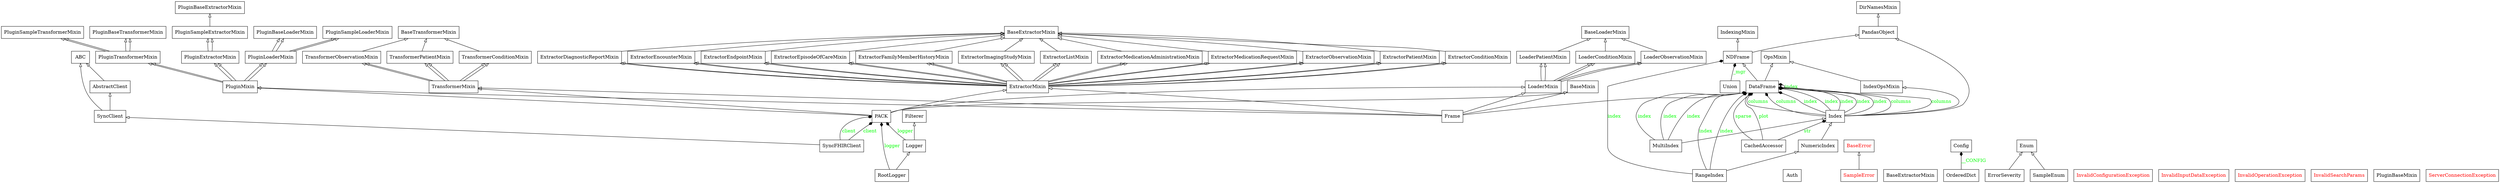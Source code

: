 digraph "classes_fhirpack" {
rankdir=BT
charset="utf-8"
"abc.ABC" [color="black", fontcolor="black", label="ABC", shape="record", style="solid"];
"fhirpy.base.lib.AbstractClient" [color="black", fontcolor="black", label="AbstractClient", shape="record", style="solid"];
"fhirpack.auth.Auth" [color="black", fontcolor="black", label="Auth", shape="record", style="solid"];
"fhirpack.exceptions.BaseError" [color="black", fontcolor="red", label="BaseError", shape="record", style="solid"];
"fhirpack.extraction.base.BaseExtractorMixin" [color="black", fontcolor="black", label="BaseExtractorMixin", shape="record", style="solid"];
"fhirpack.extraction.sample.BaseExtractorMixin" [color="black", fontcolor="black", label="BaseExtractorMixin", shape="record", style="solid"];
"fhirpack.load.base.BaseLoaderMixin" [color="black", fontcolor="black", label="BaseLoaderMixin", shape="record", style="solid"];
"fhirpack.base.BaseMixin" [color="black", fontcolor="black", label="BaseMixin", shape="record", style="solid"];
"fhirpack.transformation.base.BaseTransformerMixin" [color="black", fontcolor="black", label="BaseTransformerMixin", shape="record", style="solid"];
"pandas.core.accessor.CachedAccessor" [color="black", fontcolor="black", label="CachedAccessor", shape="record", style="solid"];
"fhirpack.config.Config" [color="black", fontcolor="black", label="Config", shape="record", style="solid"];
"pandas.core.frame.DataFrame" [color="black", fontcolor="black", label="DataFrame", shape="record", style="solid"];
"pandas.core.accessor.DirNamesMixin" [color="black", fontcolor="black", label="DirNamesMixin", shape="record", style="solid"];
"enum.Enum" [color="black", fontcolor="black", label="Enum", shape="record", style="solid"];
"fhirpack.exceptions.ErrorSeverity" [color="black", fontcolor="black", label="ErrorSeverity", shape="record", style="solid"];
"fhirpack.extraction.condition.ExtractorConditionMixin" [color="black", fontcolor="black", label="ExtractorConditionMixin", shape="record", style="solid"];
"fhirpack.extraction.diagnosticreport.ExtractorDiagnosticReportMixin" [color="black", fontcolor="black", label="ExtractorDiagnosticReportMixin", shape="record", style="solid"];
"fhirpack.extraction.encounter.ExtractorEncounterMixin" [color="black", fontcolor="black", label="ExtractorEncounterMixin", shape="record", style="solid"];
"fhirpack.extraction.endpoint.ExtractorEndpointMixin" [color="black", fontcolor="black", label="ExtractorEndpointMixin", shape="record", style="solid"];
"fhirpack.extraction.episodeofcare.ExtractorEpisodeOfCareMixin" [color="black", fontcolor="black", label="ExtractorEpisodeOfCareMixin", shape="record", style="solid"];
"fhirpack.extraction.familymemberhistory.ExtractorFamilyMemberHistoryMixin" [color="black", fontcolor="black", label="ExtractorFamilyMemberHistoryMixin", shape="record", style="solid"];
"fhirpack.extraction.imagingstudy.ExtractorImagingStudyMixin" [color="black", fontcolor="black", label="ExtractorImagingStudyMixin", shape="record", style="solid"];
"fhirpack.extraction.list.ExtractorListMixin" [color="black", fontcolor="black", label="ExtractorListMixin", shape="record", style="solid"];
"fhirpack.extraction.medicationadministration.ExtractorMedicationAdministrationMixin" [color="black", fontcolor="black", label="ExtractorMedicationAdministrationMixin", shape="record", style="solid"];
"fhirpack.extraction.medicationrequest.ExtractorMedicationRequestMixin" [color="black", fontcolor="black", label="ExtractorMedicationRequestMixin", shape="record", style="solid"];
"fhirpack.extraction.ExtractorMixin" [color="black", fontcolor="black", label="ExtractorMixin", shape="record", style="solid"];
"fhirpack.extraction.ExtractorMixin" [color="black", fontcolor="black", label="ExtractorMixin", shape="record", style="solid"];
"fhirpack.extraction.observation.ExtractorObservationMixin" [color="black", fontcolor="black", label="ExtractorObservationMixin", shape="record", style="solid"];
"fhirpack.extraction.patient.ExtractorPatientMixin" [color="black", fontcolor="black", label="ExtractorPatientMixin", shape="record", style="solid"];
"logging.Filterer" [color="black", fontcolor="black", label="Filterer", shape="record", style="solid"];
"fhirpack.base.Frame" [color="black", fontcolor="black", label="Frame", shape="record", style="solid"];
"pandas.core.indexes.base.Index" [color="black", fontcolor="black", label="Index", shape="record", style="solid"];
"pandas.core.base.IndexOpsMixin" [color="black", fontcolor="black", label="IndexOpsMixin", shape="record", style="solid"];
"pandas.core.indexing.IndexingMixin" [color="black", fontcolor="black", label="IndexingMixin", shape="record", style="solid"];
"fhirpack.exceptions.InvalidConfigurationException" [color="black", fontcolor="red", label="InvalidConfigurationException", shape="record", style="solid"];
"fhirpack.exceptions.InvalidInputDataException" [color="black", fontcolor="red", label="InvalidInputDataException", shape="record", style="solid"];
"fhirpack.exceptions.InvalidOperationException" [color="black", fontcolor="red", label="InvalidOperationException", shape="record", style="solid"];
"fhirpack.exceptions.InvalidSearchParams" [color="black", fontcolor="red", label="InvalidSearchParams", shape="record", style="solid"];
"fhirpack.load.condition.LoaderConditionMixin" [color="black", fontcolor="black", label="LoaderConditionMixin", shape="record", style="solid"];
"fhirpack.load.LoaderMixin" [color="black", fontcolor="black", label="LoaderMixin", shape="record", style="solid"];
"fhirpack.load.LoaderMixin" [color="black", fontcolor="black", label="LoaderMixin", shape="record", style="solid"];
"fhirpack.load.observation.LoaderObservationMixin" [color="black", fontcolor="black", label="LoaderObservationMixin", shape="record", style="solid"];
"fhirpack.load.patient.LoaderPatientMixin" [color="black", fontcolor="black", label="LoaderPatientMixin", shape="record", style="solid"];
"logging.Logger" [color="black", fontcolor="black", label="Logger", shape="record", style="solid"];
"pandas.core.indexes.multi.MultiIndex" [color="black", fontcolor="black", label="MultiIndex", shape="record", style="solid"];
"pandas.core.generic.NDFrame" [color="black", fontcolor="black", label="NDFrame", shape="record", style="solid"];
"pandas.core.indexes.numeric.NumericIndex" [color="black", fontcolor="black", label="NumericIndex", shape="record", style="solid"];
"pandas.core.arraylike.OpsMixin" [color="black", fontcolor="black", label="OpsMixin", shape="record", style="solid"];
"collections.OrderedDict" [color="black", fontcolor="black", label="OrderedDict", shape="record", style="solid"];
"fhirpack.pack.PACK" [color="black", fontcolor="black", label="PACK", shape="record", style="solid"];
"pandas.core.base.PandasObject" [color="black", fontcolor="black", label="PandasObject", shape="record", style="solid"];
"fhirpack.custom.extraction.base.PluginBaseExtractorMixin" [color="black", fontcolor="black", label="PluginBaseExtractorMixin", shape="record", style="solid"];
"fhirpack.custom.load.base.PluginBaseLoaderMixin" [color="black", fontcolor="black", label="PluginBaseLoaderMixin", shape="record", style="solid"];
"fhirpack.custom.base.PluginBaseMixin" [color="black", fontcolor="black", label="PluginBaseMixin", shape="record", style="solid"];
"fhirpack.custom.transformation.base.PluginBaseTransformerMixin" [color="black", fontcolor="black", label="PluginBaseTransformerMixin", shape="record", style="solid"];
"fhirpack.custom.extraction.PluginExtractorMixin" [color="black", fontcolor="black", label="PluginExtractorMixin", shape="record", style="solid"];
"fhirpack.custom.extraction.PluginExtractorMixin" [color="black", fontcolor="black", label="PluginExtractorMixin", shape="record", style="solid"];
"fhirpack.custom.load.PluginLoaderMixin" [color="black", fontcolor="black", label="PluginLoaderMixin", shape="record", style="solid"];
"fhirpack.custom.load.PluginLoaderMixin" [color="black", fontcolor="black", label="PluginLoaderMixin", shape="record", style="solid"];
"fhirpack.custom.PluginMixin" [color="black", fontcolor="black", label="PluginMixin", shape="record", style="solid"];
"fhirpack.custom.PluginMixin" [color="black", fontcolor="black", label="PluginMixin", shape="record", style="solid"];
"fhirpack.custom.extraction.sample.PluginSampleExtractorMixin" [color="black", fontcolor="black", label="PluginSampleExtractorMixin", shape="record", style="solid"];
"fhirpack.custom.load.sample.PluginSampleLoaderMixin" [color="black", fontcolor="black", label="PluginSampleLoaderMixin", shape="record", style="solid"];
"fhirpack.custom.transformation.sample.PluginSampleTransformerMixin" [color="black", fontcolor="black", label="PluginSampleTransformerMixin", shape="record", style="solid"];
"fhirpack.custom.transformation.PluginTransformerMixin" [color="black", fontcolor="black", label="PluginTransformerMixin", shape="record", style="solid"];
"fhirpack.custom.transformation.PluginTransformerMixin" [color="black", fontcolor="black", label="PluginTransformerMixin", shape="record", style="solid"];
"pandas.core.indexes.range.RangeIndex" [color="black", fontcolor="black", label="RangeIndex", shape="record", style="solid"];
"logging.RootLogger" [color="black", fontcolor="black", label="RootLogger", shape="record", style="solid"];
"fhirpack.constants.SampleEnum" [color="black", fontcolor="black", label="SampleEnum", shape="record", style="solid"];
"fhirpack.exceptions.SampleError" [color="black", fontcolor="red", label="SampleError", shape="record", style="solid"];
"fhirpack.exceptions.ServerConnectionException" [color="black", fontcolor="red", label="ServerConnectionException", shape="record", style="solid"];
"fhirpy.base.lib.SyncClient" [color="black", fontcolor="black", label="SyncClient", shape="record", style="solid"];
"fhirpy.lib.SyncFHIRClient" [color="black", fontcolor="black", label="SyncFHIRClient", shape="record", style="solid"];
"fhirpack.transformation.condition.TransformerConditionMixin" [color="black", fontcolor="black", label="TransformerConditionMixin", shape="record", style="solid"];
"fhirpack.transformation.TransformerMixin" [color="black", fontcolor="black", label="TransformerMixin", shape="record", style="solid"];
"fhirpack.transformation.TransformerMixin" [color="black", fontcolor="black", label="TransformerMixin", shape="record", style="solid"];
"fhirpack.transformation.observation.TransformerObservationMixin" [color="black", fontcolor="black", label="TransformerObservationMixin", shape="record", style="solid"];
"fhirpack.transformation.patient.TransformerPatientMixin" [color="black", fontcolor="black", label="TransformerPatientMixin", shape="record", style="solid"];
".Union" [color="black", fontcolor="black", label="Union", shape="record", style="solid"];
"fhirpack.base.Frame" -> "fhirpack.base.BaseMixin" [arrowhead="empty", arrowtail="none"];
"fhirpack.base.Frame" -> "fhirpack.custom.PluginMixin" [arrowhead="empty", arrowtail="none"];
"fhirpack.base.Frame" -> "fhirpack.extraction.ExtractorMixin" [arrowhead="empty", arrowtail="none"];
"fhirpack.base.Frame" -> "fhirpack.load.LoaderMixin" [arrowhead="empty", arrowtail="none"];
"fhirpack.base.Frame" -> "fhirpack.transformation.TransformerMixin" [arrowhead="empty", arrowtail="none"];
"fhirpack.base.Frame" -> "pandas.core.frame.DataFrame" [arrowhead="empty", arrowtail="none"];
"fhirpack.constants.SampleEnum" -> "enum.Enum" [arrowhead="empty", arrowtail="none"];
"fhirpack.custom.PluginMixin" -> "fhirpack.custom.extraction.PluginExtractorMixin" [arrowhead="empty", arrowtail="none"];
"fhirpack.custom.PluginMixin" -> "fhirpack.custom.extraction.PluginExtractorMixin" [arrowhead="empty", arrowtail="none"];
"fhirpack.custom.PluginMixin" -> "fhirpack.custom.load.PluginLoaderMixin" [arrowhead="empty", arrowtail="none"];
"fhirpack.custom.PluginMixin" -> "fhirpack.custom.load.PluginLoaderMixin" [arrowhead="empty", arrowtail="none"];
"fhirpack.custom.PluginMixin" -> "fhirpack.custom.transformation.PluginTransformerMixin" [arrowhead="empty", arrowtail="none"];
"fhirpack.custom.PluginMixin" -> "fhirpack.custom.transformation.PluginTransformerMixin" [arrowhead="empty", arrowtail="none"];
"fhirpack.custom.extraction.PluginExtractorMixin" -> "fhirpack.custom.extraction.sample.PluginSampleExtractorMixin" [arrowhead="empty", arrowtail="none"];
"fhirpack.custom.extraction.PluginExtractorMixin" -> "fhirpack.custom.extraction.sample.PluginSampleExtractorMixin" [arrowhead="empty", arrowtail="none"];
"fhirpack.custom.extraction.sample.PluginSampleExtractorMixin" -> "fhirpack.custom.extraction.base.PluginBaseExtractorMixin" [arrowhead="empty", arrowtail="none"];
"fhirpack.custom.load.PluginLoaderMixin" -> "fhirpack.custom.load.base.PluginBaseLoaderMixin" [arrowhead="empty", arrowtail="none"];
"fhirpack.custom.load.PluginLoaderMixin" -> "fhirpack.custom.load.base.PluginBaseLoaderMixin" [arrowhead="empty", arrowtail="none"];
"fhirpack.custom.load.PluginLoaderMixin" -> "fhirpack.custom.load.sample.PluginSampleLoaderMixin" [arrowhead="empty", arrowtail="none"];
"fhirpack.custom.load.PluginLoaderMixin" -> "fhirpack.custom.load.sample.PluginSampleLoaderMixin" [arrowhead="empty", arrowtail="none"];
"fhirpack.custom.transformation.PluginTransformerMixin" -> "fhirpack.custom.transformation.base.PluginBaseTransformerMixin" [arrowhead="empty", arrowtail="none"];
"fhirpack.custom.transformation.PluginTransformerMixin" -> "fhirpack.custom.transformation.base.PluginBaseTransformerMixin" [arrowhead="empty", arrowtail="none"];
"fhirpack.custom.transformation.PluginTransformerMixin" -> "fhirpack.custom.transformation.sample.PluginSampleTransformerMixin" [arrowhead="empty", arrowtail="none"];
"fhirpack.custom.transformation.PluginTransformerMixin" -> "fhirpack.custom.transformation.sample.PluginSampleTransformerMixin" [arrowhead="empty", arrowtail="none"];
"fhirpack.exceptions.ErrorSeverity" -> "enum.Enum" [arrowhead="empty", arrowtail="none"];
"fhirpack.exceptions.SampleError" -> "fhirpack.exceptions.BaseError" [arrowhead="empty", arrowtail="none"];
"fhirpack.extraction.ExtractorMixin" -> "fhirpack.extraction.condition.ExtractorConditionMixin" [arrowhead="empty", arrowtail="none"];
"fhirpack.extraction.ExtractorMixin" -> "fhirpack.extraction.condition.ExtractorConditionMixin" [arrowhead="empty", arrowtail="none"];
"fhirpack.extraction.ExtractorMixin" -> "fhirpack.extraction.diagnosticreport.ExtractorDiagnosticReportMixin" [arrowhead="empty", arrowtail="none"];
"fhirpack.extraction.ExtractorMixin" -> "fhirpack.extraction.diagnosticreport.ExtractorDiagnosticReportMixin" [arrowhead="empty", arrowtail="none"];
"fhirpack.extraction.ExtractorMixin" -> "fhirpack.extraction.encounter.ExtractorEncounterMixin" [arrowhead="empty", arrowtail="none"];
"fhirpack.extraction.ExtractorMixin" -> "fhirpack.extraction.encounter.ExtractorEncounterMixin" [arrowhead="empty", arrowtail="none"];
"fhirpack.extraction.ExtractorMixin" -> "fhirpack.extraction.endpoint.ExtractorEndpointMixin" [arrowhead="empty", arrowtail="none"];
"fhirpack.extraction.ExtractorMixin" -> "fhirpack.extraction.endpoint.ExtractorEndpointMixin" [arrowhead="empty", arrowtail="none"];
"fhirpack.extraction.ExtractorMixin" -> "fhirpack.extraction.episodeofcare.ExtractorEpisodeOfCareMixin" [arrowhead="empty", arrowtail="none"];
"fhirpack.extraction.ExtractorMixin" -> "fhirpack.extraction.episodeofcare.ExtractorEpisodeOfCareMixin" [arrowhead="empty", arrowtail="none"];
"fhirpack.extraction.ExtractorMixin" -> "fhirpack.extraction.familymemberhistory.ExtractorFamilyMemberHistoryMixin" [arrowhead="empty", arrowtail="none"];
"fhirpack.extraction.ExtractorMixin" -> "fhirpack.extraction.familymemberhistory.ExtractorFamilyMemberHistoryMixin" [arrowhead="empty", arrowtail="none"];
"fhirpack.extraction.ExtractorMixin" -> "fhirpack.extraction.imagingstudy.ExtractorImagingStudyMixin" [arrowhead="empty", arrowtail="none"];
"fhirpack.extraction.ExtractorMixin" -> "fhirpack.extraction.imagingstudy.ExtractorImagingStudyMixin" [arrowhead="empty", arrowtail="none"];
"fhirpack.extraction.ExtractorMixin" -> "fhirpack.extraction.list.ExtractorListMixin" [arrowhead="empty", arrowtail="none"];
"fhirpack.extraction.ExtractorMixin" -> "fhirpack.extraction.list.ExtractorListMixin" [arrowhead="empty", arrowtail="none"];
"fhirpack.extraction.ExtractorMixin" -> "fhirpack.extraction.medicationadministration.ExtractorMedicationAdministrationMixin" [arrowhead="empty", arrowtail="none"];
"fhirpack.extraction.ExtractorMixin" -> "fhirpack.extraction.medicationadministration.ExtractorMedicationAdministrationMixin" [arrowhead="empty", arrowtail="none"];
"fhirpack.extraction.ExtractorMixin" -> "fhirpack.extraction.medicationrequest.ExtractorMedicationRequestMixin" [arrowhead="empty", arrowtail="none"];
"fhirpack.extraction.ExtractorMixin" -> "fhirpack.extraction.medicationrequest.ExtractorMedicationRequestMixin" [arrowhead="empty", arrowtail="none"];
"fhirpack.extraction.ExtractorMixin" -> "fhirpack.extraction.observation.ExtractorObservationMixin" [arrowhead="empty", arrowtail="none"];
"fhirpack.extraction.ExtractorMixin" -> "fhirpack.extraction.observation.ExtractorObservationMixin" [arrowhead="empty", arrowtail="none"];
"fhirpack.extraction.ExtractorMixin" -> "fhirpack.extraction.patient.ExtractorPatientMixin" [arrowhead="empty", arrowtail="none"];
"fhirpack.extraction.ExtractorMixin" -> "fhirpack.extraction.patient.ExtractorPatientMixin" [arrowhead="empty", arrowtail="none"];
"fhirpack.extraction.condition.ExtractorConditionMixin" -> "fhirpack.extraction.base.BaseExtractorMixin" [arrowhead="empty", arrowtail="none"];
"fhirpack.extraction.diagnosticreport.ExtractorDiagnosticReportMixin" -> "fhirpack.extraction.base.BaseExtractorMixin" [arrowhead="empty", arrowtail="none"];
"fhirpack.extraction.encounter.ExtractorEncounterMixin" -> "fhirpack.extraction.base.BaseExtractorMixin" [arrowhead="empty", arrowtail="none"];
"fhirpack.extraction.endpoint.ExtractorEndpointMixin" -> "fhirpack.extraction.base.BaseExtractorMixin" [arrowhead="empty", arrowtail="none"];
"fhirpack.extraction.episodeofcare.ExtractorEpisodeOfCareMixin" -> "fhirpack.extraction.base.BaseExtractorMixin" [arrowhead="empty", arrowtail="none"];
"fhirpack.extraction.familymemberhistory.ExtractorFamilyMemberHistoryMixin" -> "fhirpack.extraction.base.BaseExtractorMixin" [arrowhead="empty", arrowtail="none"];
"fhirpack.extraction.imagingstudy.ExtractorImagingStudyMixin" -> "fhirpack.extraction.base.BaseExtractorMixin" [arrowhead="empty", arrowtail="none"];
"fhirpack.extraction.list.ExtractorListMixin" -> "fhirpack.extraction.base.BaseExtractorMixin" [arrowhead="empty", arrowtail="none"];
"fhirpack.extraction.medicationadministration.ExtractorMedicationAdministrationMixin" -> "fhirpack.extraction.base.BaseExtractorMixin" [arrowhead="empty", arrowtail="none"];
"fhirpack.extraction.medicationrequest.ExtractorMedicationRequestMixin" -> "fhirpack.extraction.base.BaseExtractorMixin" [arrowhead="empty", arrowtail="none"];
"fhirpack.extraction.observation.ExtractorObservationMixin" -> "fhirpack.extraction.base.BaseExtractorMixin" [arrowhead="empty", arrowtail="none"];
"fhirpack.extraction.patient.ExtractorPatientMixin" -> "fhirpack.extraction.base.BaseExtractorMixin" [arrowhead="empty", arrowtail="none"];
"fhirpack.load.LoaderMixin" -> "fhirpack.load.condition.LoaderConditionMixin" [arrowhead="empty", arrowtail="none"];
"fhirpack.load.LoaderMixin" -> "fhirpack.load.condition.LoaderConditionMixin" [arrowhead="empty", arrowtail="none"];
"fhirpack.load.LoaderMixin" -> "fhirpack.load.observation.LoaderObservationMixin" [arrowhead="empty", arrowtail="none"];
"fhirpack.load.LoaderMixin" -> "fhirpack.load.observation.LoaderObservationMixin" [arrowhead="empty", arrowtail="none"];
"fhirpack.load.LoaderMixin" -> "fhirpack.load.patient.LoaderPatientMixin" [arrowhead="empty", arrowtail="none"];
"fhirpack.load.LoaderMixin" -> "fhirpack.load.patient.LoaderPatientMixin" [arrowhead="empty", arrowtail="none"];
"fhirpack.load.condition.LoaderConditionMixin" -> "fhirpack.load.base.BaseLoaderMixin" [arrowhead="empty", arrowtail="none"];
"fhirpack.load.observation.LoaderObservationMixin" -> "fhirpack.load.base.BaseLoaderMixin" [arrowhead="empty", arrowtail="none"];
"fhirpack.load.patient.LoaderPatientMixin" -> "fhirpack.load.base.BaseLoaderMixin" [arrowhead="empty", arrowtail="none"];
"fhirpack.pack.PACK" -> "fhirpack.base.BaseMixin" [arrowhead="empty", arrowtail="none"];
"fhirpack.pack.PACK" -> "fhirpack.custom.PluginMixin" [arrowhead="empty", arrowtail="none"];
"fhirpack.pack.PACK" -> "fhirpack.extraction.ExtractorMixin" [arrowhead="empty", arrowtail="none"];
"fhirpack.pack.PACK" -> "fhirpack.load.LoaderMixin" [arrowhead="empty", arrowtail="none"];
"fhirpack.pack.PACK" -> "fhirpack.transformation.TransformerMixin" [arrowhead="empty", arrowtail="none"];
"fhirpack.transformation.TransformerMixin" -> "fhirpack.transformation.condition.TransformerConditionMixin" [arrowhead="empty", arrowtail="none"];
"fhirpack.transformation.TransformerMixin" -> "fhirpack.transformation.condition.TransformerConditionMixin" [arrowhead="empty", arrowtail="none"];
"fhirpack.transformation.TransformerMixin" -> "fhirpack.transformation.observation.TransformerObservationMixin" [arrowhead="empty", arrowtail="none"];
"fhirpack.transformation.TransformerMixin" -> "fhirpack.transformation.observation.TransformerObservationMixin" [arrowhead="empty", arrowtail="none"];
"fhirpack.transformation.TransformerMixin" -> "fhirpack.transformation.patient.TransformerPatientMixin" [arrowhead="empty", arrowtail="none"];
"fhirpack.transformation.TransformerMixin" -> "fhirpack.transformation.patient.TransformerPatientMixin" [arrowhead="empty", arrowtail="none"];
"fhirpack.transformation.condition.TransformerConditionMixin" -> "fhirpack.transformation.base.BaseTransformerMixin" [arrowhead="empty", arrowtail="none"];
"fhirpack.transformation.observation.TransformerObservationMixin" -> "fhirpack.transformation.base.BaseTransformerMixin" [arrowhead="empty", arrowtail="none"];
"fhirpack.transformation.patient.TransformerPatientMixin" -> "fhirpack.transformation.base.BaseTransformerMixin" [arrowhead="empty", arrowtail="none"];
"fhirpy.base.lib.AbstractClient" -> "abc.ABC" [arrowhead="empty", arrowtail="none"];
"fhirpy.base.lib.SyncClient" -> "abc.ABC" [arrowhead="empty", arrowtail="none"];
"fhirpy.base.lib.SyncClient" -> "fhirpy.base.lib.AbstractClient" [arrowhead="empty", arrowtail="none"];
"fhirpy.lib.SyncFHIRClient" -> "fhirpy.base.lib.SyncClient" [arrowhead="empty", arrowtail="none"];
"logging.Logger" -> "logging.Filterer" [arrowhead="empty", arrowtail="none"];
"logging.RootLogger" -> "logging.Logger" [arrowhead="empty", arrowtail="none"];
"pandas.core.base.IndexOpsMixin" -> "pandas.core.arraylike.OpsMixin" [arrowhead="empty", arrowtail="none"];
"pandas.core.base.PandasObject" -> "pandas.core.accessor.DirNamesMixin" [arrowhead="empty", arrowtail="none"];
"pandas.core.frame.DataFrame" -> "pandas.core.arraylike.OpsMixin" [arrowhead="empty", arrowtail="none"];
"pandas.core.frame.DataFrame" -> "pandas.core.generic.NDFrame" [arrowhead="empty", arrowtail="none"];
"pandas.core.generic.NDFrame" -> "pandas.core.base.PandasObject" [arrowhead="empty", arrowtail="none"];
"pandas.core.generic.NDFrame" -> "pandas.core.indexing.IndexingMixin" [arrowhead="empty", arrowtail="none"];
"pandas.core.indexes.base.Index" -> "pandas.core.base.IndexOpsMixin" [arrowhead="empty", arrowtail="none"];
"pandas.core.indexes.base.Index" -> "pandas.core.base.PandasObject" [arrowhead="empty", arrowtail="none"];
"pandas.core.indexes.multi.MultiIndex" -> "pandas.core.indexes.base.Index" [arrowhead="empty", arrowtail="none"];
"pandas.core.indexes.numeric.NumericIndex" -> "pandas.core.indexes.base.Index" [arrowhead="empty", arrowtail="none"];
"pandas.core.indexes.range.RangeIndex" -> "pandas.core.indexes.numeric.NumericIndex" [arrowhead="empty", arrowtail="none"];
".Union" -> "pandas.core.generic.NDFrame" [arrowhead="diamond", arrowtail="none", fontcolor="green", label="_mgr", style="solid"];
"collections.OrderedDict" -> "fhirpack.config.Config" [arrowhead="diamond", arrowtail="none", fontcolor="green", label="__CONFIG", style="solid"];
"fhirpy.lib.SyncFHIRClient" -> "fhirpack.pack.PACK" [arrowhead="diamond", arrowtail="none", fontcolor="green", label="client", style="solid"];
"fhirpy.lib.SyncFHIRClient" -> "fhirpack.pack.PACK" [arrowhead="diamond", arrowtail="none", fontcolor="green", label="client", style="solid"];
"logging.Logger" -> "fhirpack.pack.PACK" [arrowhead="diamond", arrowtail="none", fontcolor="green", label="logger", style="solid"];
"logging.RootLogger" -> "fhirpack.pack.PACK" [arrowhead="diamond", arrowtail="none", fontcolor="green", label="logger", style="solid"];
"pandas.core.accessor.CachedAccessor" -> "pandas.core.frame.DataFrame" [arrowhead="diamond", arrowtail="none", fontcolor="green", label="plot", style="solid"];
"pandas.core.accessor.CachedAccessor" -> "pandas.core.frame.DataFrame" [arrowhead="diamond", arrowtail="none", fontcolor="green", label="sparse", style="solid"];
"pandas.core.accessor.CachedAccessor" -> "pandas.core.indexes.base.Index" [arrowhead="diamond", arrowtail="none", fontcolor="green", label="str", style="solid"];
"pandas.core.frame.DataFrame" -> "pandas.core.frame.DataFrame" [arrowhead="diamond", arrowtail="none", fontcolor="green", label="index", style="solid"];
"pandas.core.indexes.base.Index" -> "pandas.core.frame.DataFrame" [arrowhead="diamond", arrowtail="none", fontcolor="green", label="columns", style="solid"];
"pandas.core.indexes.base.Index" -> "pandas.core.frame.DataFrame" [arrowhead="diamond", arrowtail="none", fontcolor="green", label="columns", style="solid"];
"pandas.core.indexes.base.Index" -> "pandas.core.frame.DataFrame" [arrowhead="diamond", arrowtail="none", fontcolor="green", label="columns", style="solid"];
"pandas.core.indexes.base.Index" -> "pandas.core.frame.DataFrame" [arrowhead="diamond", arrowtail="none", fontcolor="green", label="index", style="solid"];
"pandas.core.indexes.base.Index" -> "pandas.core.frame.DataFrame" [arrowhead="diamond", arrowtail="none", fontcolor="green", label="index", style="solid"];
"pandas.core.indexes.base.Index" -> "pandas.core.frame.DataFrame" [arrowhead="diamond", arrowtail="none", fontcolor="green", label="index", style="solid"];
"pandas.core.indexes.base.Index" -> "pandas.core.frame.DataFrame" [arrowhead="diamond", arrowtail="none", fontcolor="green", label="index", style="solid"];
"pandas.core.indexes.base.Index" -> "pandas.core.frame.DataFrame" [arrowhead="diamond", arrowtail="none", fontcolor="green", label="index", style="solid"];
"pandas.core.indexes.base.Index" -> "pandas.core.frame.DataFrame" [arrowhead="diamond", arrowtail="none", fontcolor="green", label="columns", style="solid"];
"pandas.core.indexes.multi.MultiIndex" -> "pandas.core.frame.DataFrame" [arrowhead="diamond", arrowtail="none", fontcolor="green", label="index", style="solid"];
"pandas.core.indexes.multi.MultiIndex" -> "pandas.core.frame.DataFrame" [arrowhead="diamond", arrowtail="none", fontcolor="green", label="index", style="solid"];
"pandas.core.indexes.multi.MultiIndex" -> "pandas.core.frame.DataFrame" [arrowhead="diamond", arrowtail="none", fontcolor="green", label="index", style="solid"];
"pandas.core.indexes.range.RangeIndex" -> "pandas.core.frame.DataFrame" [arrowhead="diamond", arrowtail="none", fontcolor="green", label="index", style="solid"];
"pandas.core.indexes.range.RangeIndex" -> "pandas.core.frame.DataFrame" [arrowhead="diamond", arrowtail="none", fontcolor="green", label="index", style="solid"];
"pandas.core.indexes.range.RangeIndex" -> "pandas.core.generic.NDFrame" [arrowhead="diamond", arrowtail="none", fontcolor="green", label="index", style="solid"];
}
